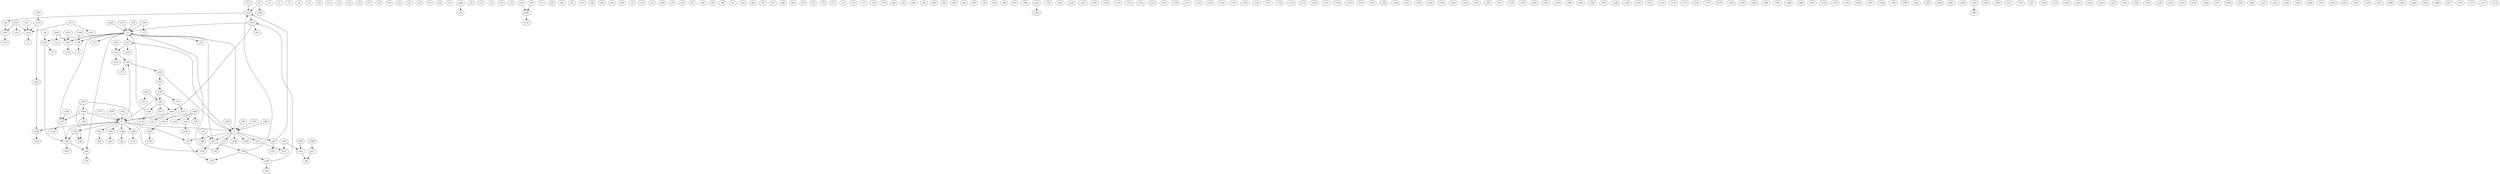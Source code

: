 strict digraph  {
c1;
c2;
c3;
c4;
c5;
c6;
c7;
c8;
c9;
c10;
c11;
c12;
c13;
c14;
c15;
c16;
c17;
c18;
c19;
c20;
c21;
c22;
c23;
c24;
c25;
c26;
c27;
c28;
c29;
c30;
c31;
c32;
c33;
c34;
c35;
c36;
c37;
c38;
c39;
c40;
c41;
c42;
c43;
c44;
c45;
c46;
c47;
c48;
c49;
c50;
c51;
c52;
c53;
c54;
c55;
c56;
c57;
c58;
c59;
c60;
c61;
c62;
c63;
c64;
c65;
c66;
c67;
c68;
c69;
c70;
c71;
c72;
c73;
c74;
c75;
c76;
c77;
c78;
c79;
c80;
c81;
c82;
c83;
c84;
c85;
c86;
c87;
c88;
c89;
c90;
c91;
c92;
c93;
c94;
c95;
c96;
c97;
c98;
c99;
c100;
c101;
c102;
c103;
c104;
c105;
c106;
c107;
c108;
c109;
c110;
c111;
c112;
c113;
c114;
c115;
c116;
c117;
c118;
c119;
c120;
c121;
c122;
c123;
c124;
c125;
c126;
c127;
c128;
c129;
c130;
c131;
c132;
c133;
c134;
c135;
c136;
c137;
c138;
c139;
c140;
c141;
c142;
c143;
c144;
c145;
c146;
c147;
c148;
c149;
c150;
c151;
c152;
c153;
c154;
c155;
c156;
c157;
c158;
c159;
c160;
c161;
c162;
c163;
c164;
c165;
c166;
c167;
c168;
c169;
c170;
c171;
c172;
c173;
c174;
c175;
c176;
c177;
c178;
c179;
c180;
c181;
c182;
c183;
c184;
c185;
c186;
c187;
c188;
c189;
c190;
c191;
c192;
c193;
c194;
c195;
c196;
c197;
c198;
c199;
c200;
c201;
c202;
c203;
c204;
c205;
c206;
c207;
c208;
c209;
c210;
c211;
c212;
c213;
c214;
c215;
c216;
c217;
c218;
c219;
c220;
c221;
c222;
c223;
c224;
c225;
c226;
c227;
c228;
c229;
c230;
c231;
c232;
c233;
c234;
c235;
c236;
c237;
c238;
c239;
c240;
c241;
c242;
c243;
c244;
c245;
c246;
c247;
c248;
c249;
c250;
c251;
c252;
c253;
c254;
c255;
c256;
c257;
c258;
c259;
c260;
c261;
c262;
c263;
c264;
c265;
c266;
c267;
c268;
c269;
c270;
c271;
c272;
c273;
v1;
v2;
v3;
co1;
co2;
co3;
co4;
co5;
co6;
co7;
co8;
co9;
co10;
co11;
co12;
co13;
co14;
co15;
co16;
co17;
co18;
co19;
co20;
co21;
co22;
co23;
co24;
co25;
co26;
co27;
co28;
co29;
co30;
co31;
co32;
co33;
co34;
co35;
co36;
co37;
co38;
co39;
co40;
co41;
co42;
co43;
co44;
co45;
co46;
co47;
co48;
co49;
co50;
co51;
co52;
c14 -> v3  [weight=1];
c24 -> co35  [weight=1];
c30 -> v3  [weight=1];
c36 -> co44  [weight=1];
c46 -> co36  [weight=1];
c62 -> co51  [weight=1];
c87 -> co44  [weight=1];
c89 -> co12  [weight=1];
c98 -> v1  [weight=1];
c99 -> v2  [weight=1];
c113 -> co34  [weight=1];
c147 -> co10  [weight=1];
c177 -> v2  [weight=1];
c184 -> co9  [weight=1];
c197 -> co23  [weight=1];
c210 -> v1  [weight=1];
c216 -> co41  [weight=1];
c224 -> v3  [weight=1];
c227 -> v3  [weight=1];
c247 -> co14  [weight=1];
c248 -> co15  [weight=1];
c249 -> v2  [weight=1];
c250 -> co48  [weight=1];
c259 -> co37  [weight=1];
c264 -> co16  [weight=1];
c265 -> co52  [weight=1];
c268 -> v1  [weight=1];
c269 -> v1  [weight=1];
v1 -> c258  [weight=1];
v1 -> c200  [weight=1];
v1 -> v3  [weight=1];
v1 -> co5  [weight=1];
v1 -> co3  [weight=1];
v1 -> co33  [weight=1];
v1 -> co27  [weight=1];
v1 -> co2  [weight=1];
v1 -> co17  [weight=1];
v2 -> c128  [weight=1];
v2 -> co48  [weight=1];
v2 -> co29  [weight=1];
v2 -> co45  [weight=1];
v2 -> v1  [weight=1];
v2 -> co38  [weight=1];
v2 -> co18  [weight=1];
v2 -> co1  [weight=1];
v2 -> co50  [weight=1];
v3 -> c117  [weight=1];
v3 -> c16  [weight=1];
v3 -> co33  [weight=1];
v3 -> co35  [weight=1];
v3 -> co17  [weight=1];
v3 -> co9  [weight=1];
v3 -> co41  [weight=1];
v3 -> co37  [weight=1];
v3 -> co6  [weight=1];
co1 -> c66  [weight=1];
co2 -> c153  [weight=1];
co3 -> c143  [weight=1];
co3 -> co34  [weight=1];
co4 -> c212  [weight=1];
co4 -> co14  [weight=1];
co4 -> co51  [weight=1];
co5 -> c30  [weight=1];
co6 -> c74  [weight=1];
co7 -> c149  [weight=1];
co7 -> co34  [weight=1];
co8 -> c182  [weight=1];
co9 -> c5  [weight=1];
co10 -> c250  [weight=1];
co10 -> co14  [weight=1];
co11 -> c48  [weight=1];
co11 -> co46  [weight=1];
co11 -> co2  [weight=1];
co12 -> c85  [weight=1];
co13 -> c243  [weight=1];
co13 -> co14  [weight=1];
co14 -> c1  [weight=1];
co15 -> c85  [weight=1];
co16 -> c158  [weight=1];
co17 -> c105  [weight=1];
co17 -> co52  [weight=1];
co18 -> c252  [weight=1];
co19 -> c91  [weight=1];
co19 -> co24  [weight=1];
co19 -> v3  [weight=1];
co20 -> c211  [weight=1];
co20 -> co24  [weight=1];
co20 -> co28  [weight=1];
co21 -> c88  [weight=1];
co21 -> co33  [weight=1];
co22 -> c201  [weight=1];
co22 -> co6  [weight=1];
co22 -> v2  [weight=1];
co23 -> c264  [weight=1];
co24 -> c47  [weight=1];
co24 -> v2  [weight=1];
co25 -> c41  [weight=1];
co25 -> co20  [weight=1];
co26 -> c108  [weight=1];
co26 -> c28  [weight=1];
co26 -> co8  [weight=1];
co26 -> v2  [weight=1];
co27 -> c127  [weight=1];
co28 -> c112  [weight=1];
co28 -> v3  [weight=1];
co29 -> c38  [weight=1];
co30 -> c7  [weight=1];
co30 -> v3  [weight=1];
co31 -> c102  [weight=1];
co32 -> c111  [weight=1];
co32 -> co41  [weight=1];
co33 -> c128  [weight=1];
co33 -> co49  [weight=1];
co34 -> c62  [weight=1];
co34 -> co19  [weight=1];
co35 -> c6  [weight=1];
co35 -> co22  [weight=1];
co36 -> c197  [weight=1];
co36 -> v2  [weight=1];
co36 -> co20  [weight=1];
co37 -> c136  [weight=1];
co37 -> co22  [weight=1];
co38 -> c232  [weight=1];
co39 -> c207  [weight=1];
co40 -> c29  [weight=1];
co41 -> c235  [weight=1];
co42 -> c46  [weight=1];
co42 -> v1  [weight=1];
co43 -> c20  [weight=1];
co43 -> co19  [weight=1];
co44 -> c151  [weight=1];
co45 -> c173  [weight=1];
co45 -> co42  [weight=1];
co46 -> c185  [weight=1];
co46 -> co37  [weight=1];
co46 -> v2  [weight=1];
co47 -> c127  [weight=1];
co47 -> co12  [weight=1];
co48 -> c126  [weight=1];
co49 -> c153  [weight=1];
co49 -> co34  [weight=1];
co49 -> co43  [weight=1];
co50 -> c48  [weight=1];
co50 -> co22  [weight=1];
co51 -> c215  [weight=1];
co52 -> c101  [weight=1];
co52 -> co45  [weight=1];
}
